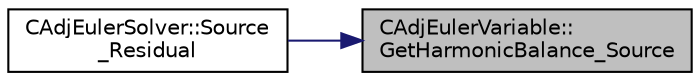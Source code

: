 digraph "CAdjEulerVariable::GetHarmonicBalance_Source"
{
 // LATEX_PDF_SIZE
  edge [fontname="Helvetica",fontsize="10",labelfontname="Helvetica",labelfontsize="10"];
  node [fontname="Helvetica",fontsize="10",shape=record];
  rankdir="RL";
  Node1 [label="CAdjEulerVariable::\lGetHarmonicBalance_Source",height=0.2,width=0.4,color="black", fillcolor="grey75", style="filled", fontcolor="black",tooltip="Get the harmonic balance source term."];
  Node1 -> Node2 [dir="back",color="midnightblue",fontsize="10",style="solid",fontname="Helvetica"];
  Node2 [label="CAdjEulerSolver::Source\l_Residual",height=0.2,width=0.4,color="black", fillcolor="white", style="filled",URL="$classCAdjEulerSolver.html#ae216910d8440480535ade23935b75b92",tooltip="Source term integration."];
}
